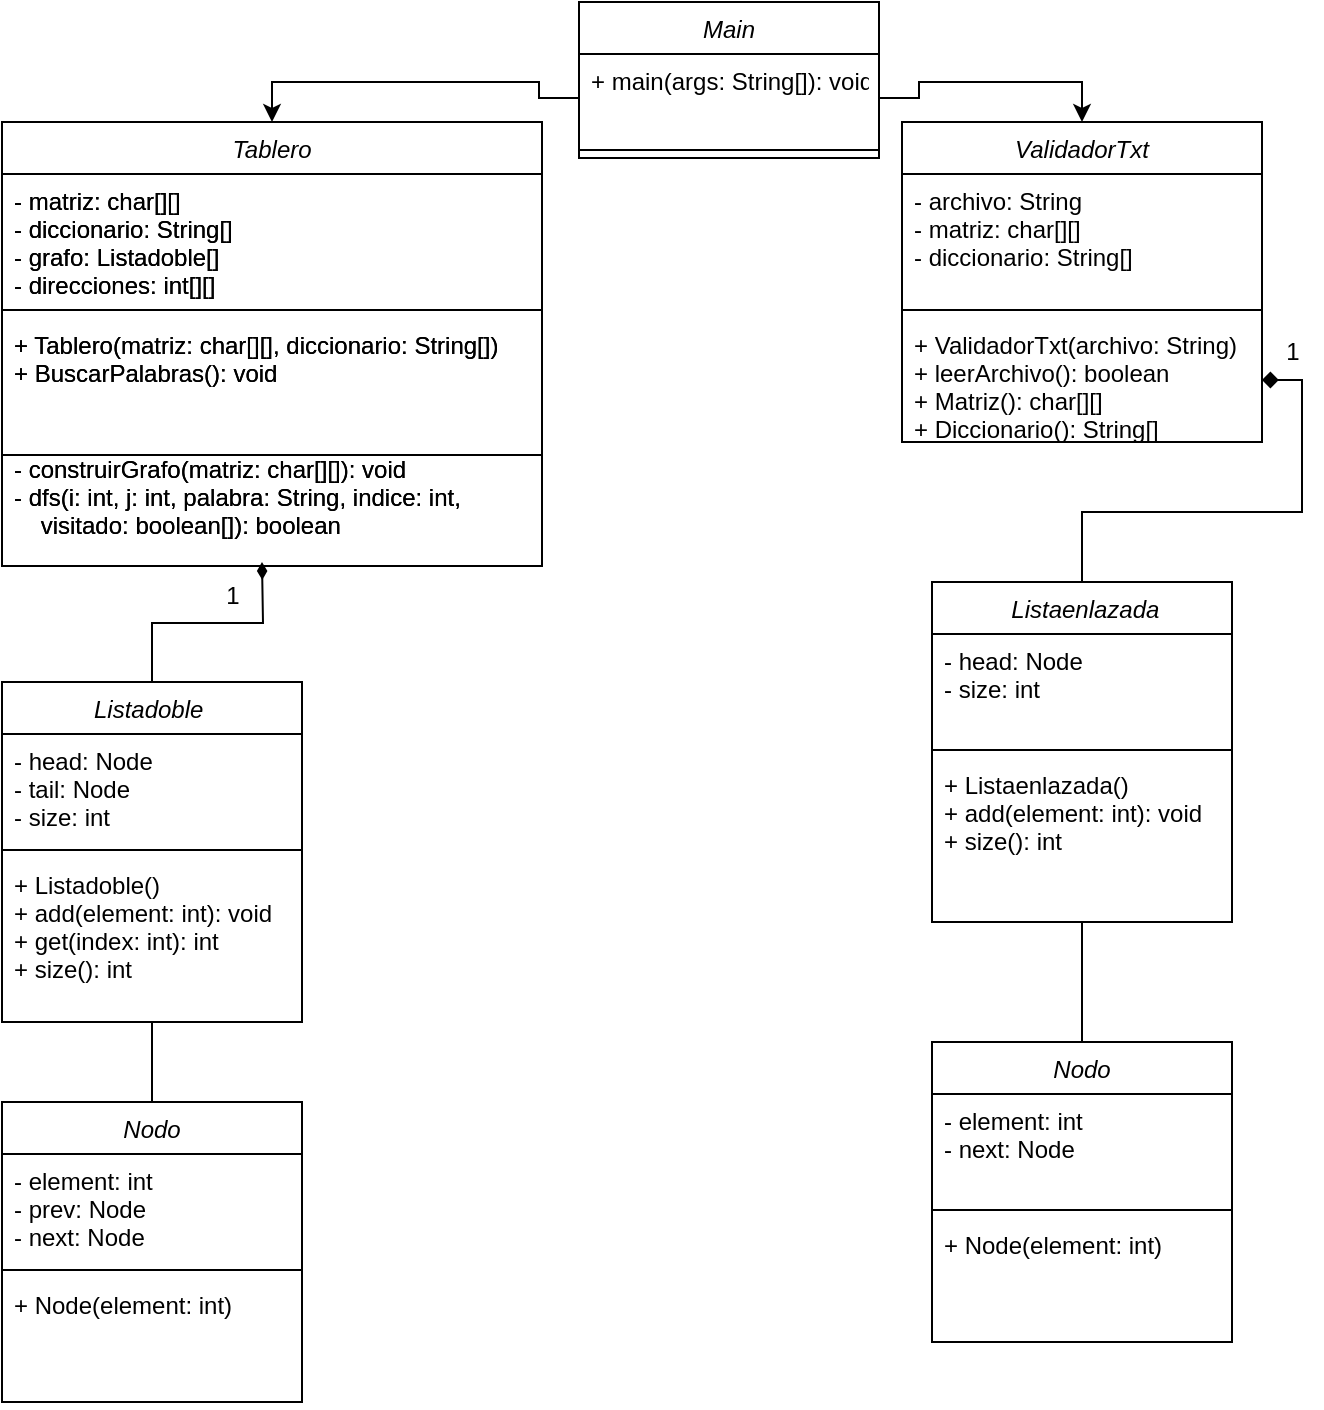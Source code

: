<mxfile version="24.5.2" type="google">
  <diagram id="C5RBs43oDa-KdzZeNtuy" name="Page-1">
    <mxGraphModel grid="1" page="1" gridSize="10" guides="1" tooltips="1" connect="1" arrows="1" fold="1" pageScale="1" pageWidth="827" pageHeight="1169" math="0" shadow="0">
      <root>
        <mxCell id="WIyWlLk6GJQsqaUBKTNV-0" />
        <mxCell id="WIyWlLk6GJQsqaUBKTNV-1" parent="WIyWlLk6GJQsqaUBKTNV-0" />
        <mxCell id="zkfFHV4jXpPFQw0GAbJ--0" value=" Tablero " style="swimlane;fontStyle=2;align=center;verticalAlign=top;childLayout=stackLayout;horizontal=1;startSize=26;horizontalStack=0;resizeParent=1;resizeLast=0;collapsible=1;marginBottom=0;rounded=0;shadow=0;strokeWidth=1;" vertex="1" parent="WIyWlLk6GJQsqaUBKTNV-1">
          <mxGeometry x="50" y="60" width="270" height="222" as="geometry">
            <mxRectangle x="220" y="120" width="160" height="26" as="alternateBounds" />
          </mxGeometry>
        </mxCell>
        <mxCell id="zkfFHV4jXpPFQw0GAbJ--1" value="- matriz: char[][]  &#xa;- diccionario: String[]&#xa;- grafo: Listadoble[]&#xa;- direcciones: int[][] " style="text;align=left;verticalAlign=top;spacingLeft=4;spacingRight=4;overflow=hidden;rotatable=0;points=[[0,0.5],[1,0.5]];portConstraint=eastwest;" vertex="1" parent="zkfFHV4jXpPFQw0GAbJ--0">
          <mxGeometry y="26" width="270" height="64" as="geometry" />
        </mxCell>
        <mxCell id="zkfFHV4jXpPFQw0GAbJ--4" value="" style="line;html=1;strokeWidth=1;align=left;verticalAlign=middle;spacingTop=-1;spacingLeft=3;spacingRight=3;rotatable=0;labelPosition=right;points=[];portConstraint=eastwest;" vertex="1" parent="zkfFHV4jXpPFQw0GAbJ--0">
          <mxGeometry y="90" width="270" height="8" as="geometry" />
        </mxCell>
        <mxCell id="zkfFHV4jXpPFQw0GAbJ--5" value="+ Tablero(matriz: char[][], diccionario: String[])&#xa;+ BuscarPalabras(): void" style="text;align=left;verticalAlign=top;spacingLeft=4;spacingRight=4;overflow=hidden;rotatable=0;points=[[0,0.5],[1,0.5]];portConstraint=eastwest;" vertex="1" parent="zkfFHV4jXpPFQw0GAbJ--0">
          <mxGeometry y="98" width="270" height="62" as="geometry" />
        </mxCell>
        <mxCell id="O1slfRfLPJRFlILJPxmr-5" value="- construirGrafo(matriz: char[][]): void&#xa;- dfs(i: int, j: int, palabra: String, indice: int, &#xa;    visitado: boolean[]): boolean " style="text;align=left;verticalAlign=top;spacingLeft=4;spacingRight=4;overflow=hidden;rotatable=0;points=[[0,0.5],[1,0.5]];portConstraint=eastwest;" vertex="1" parent="zkfFHV4jXpPFQw0GAbJ--0">
          <mxGeometry y="160" width="270" height="62" as="geometry" />
        </mxCell>
        <mxCell id="O1slfRfLPJRFlILJPxmr-1" value="" style="endArrow=none;html=1;rounded=0;exitX=0;exitY=0.75;exitDx=0;exitDy=0;entryX=1;entryY=0.75;entryDx=0;entryDy=0;" edge="1" parent="WIyWlLk6GJQsqaUBKTNV-1" source="zkfFHV4jXpPFQw0GAbJ--0" target="zkfFHV4jXpPFQw0GAbJ--0">
          <mxGeometry width="50" height="50" relative="1" as="geometry">
            <mxPoint x="390" y="250" as="sourcePoint" />
            <mxPoint x="440" y="200" as="targetPoint" />
            <Array as="points" />
          </mxGeometry>
        </mxCell>
        <mxCell id="O1slfRfLPJRFlILJPxmr-6" value=" Tablero " style="swimlane;fontStyle=2;align=center;verticalAlign=top;childLayout=stackLayout;horizontal=1;startSize=26;horizontalStack=0;resizeParent=1;resizeLast=0;collapsible=1;marginBottom=0;rounded=0;shadow=0;strokeWidth=1;" vertex="1" parent="WIyWlLk6GJQsqaUBKTNV-1">
          <mxGeometry x="50" y="60" width="270" height="222" as="geometry">
            <mxRectangle x="50" y="60" width="160" height="26" as="alternateBounds" />
          </mxGeometry>
        </mxCell>
        <mxCell id="O1slfRfLPJRFlILJPxmr-7" value="- matriz: char[][]  &#xa;- diccionario: String[]&#xa;- grafo: Listadoble[]&#xa;- direcciones: int[][] " style="text;align=left;verticalAlign=top;spacingLeft=4;spacingRight=4;overflow=hidden;rotatable=0;points=[[0,0.5],[1,0.5]];portConstraint=eastwest;" vertex="1" parent="O1slfRfLPJRFlILJPxmr-6">
          <mxGeometry y="26" width="270" height="64" as="geometry" />
        </mxCell>
        <mxCell id="O1slfRfLPJRFlILJPxmr-8" value="" style="line;html=1;strokeWidth=1;align=left;verticalAlign=middle;spacingTop=-1;spacingLeft=3;spacingRight=3;rotatable=0;labelPosition=right;points=[];portConstraint=eastwest;" vertex="1" parent="O1slfRfLPJRFlILJPxmr-6">
          <mxGeometry y="90" width="270" height="8" as="geometry" />
        </mxCell>
        <mxCell id="O1slfRfLPJRFlILJPxmr-9" value="+ Tablero(matriz: char[][], diccionario: String[])&#xa;+ BuscarPalabras(): void" style="text;align=left;verticalAlign=top;spacingLeft=4;spacingRight=4;overflow=hidden;rotatable=0;points=[[0,0.5],[1,0.5]];portConstraint=eastwest;" vertex="1" parent="O1slfRfLPJRFlILJPxmr-6">
          <mxGeometry y="98" width="270" height="62" as="geometry" />
        </mxCell>
        <mxCell id="O1slfRfLPJRFlILJPxmr-10" value="- construirGrafo(matriz: char[][]): void&#xa;- dfs(i: int, j: int, palabra: String, indice: int, &#xa;    visitado: boolean[]): boolean " style="text;align=left;verticalAlign=top;spacingLeft=4;spacingRight=4;overflow=hidden;rotatable=0;points=[[0,0.5],[1,0.5]];portConstraint=eastwest;" vertex="1" parent="O1slfRfLPJRFlILJPxmr-6">
          <mxGeometry y="160" width="270" height="52" as="geometry" />
        </mxCell>
        <mxCell id="O1slfRfLPJRFlILJPxmr-124" style="edgeStyle=orthogonalEdgeStyle;rounded=0;orthogonalLoop=1;jettySize=auto;html=1;exitX=0.5;exitY=1;exitDx=0;exitDy=0;entryX=0.5;entryY=0;entryDx=0;entryDy=0;endArrow=none;endFill=0;" edge="1" parent="WIyWlLk6GJQsqaUBKTNV-1" source="O1slfRfLPJRFlILJPxmr-11" target="O1slfRfLPJRFlILJPxmr-17">
          <mxGeometry relative="1" as="geometry" />
        </mxCell>
        <mxCell id="O1slfRfLPJRFlILJPxmr-138" style="edgeStyle=orthogonalEdgeStyle;rounded=0;orthogonalLoop=1;jettySize=auto;html=1;exitX=0.5;exitY=0;exitDx=0;exitDy=0;endArrow=diamondThin;endFill=1;" edge="1" parent="WIyWlLk6GJQsqaUBKTNV-1" source="O1slfRfLPJRFlILJPxmr-11">
          <mxGeometry relative="1" as="geometry">
            <mxPoint x="180.0" y="280" as="targetPoint" />
          </mxGeometry>
        </mxCell>
        <mxCell id="O1slfRfLPJRFlILJPxmr-11" value=" Listadoble  " style="swimlane;fontStyle=2;align=center;verticalAlign=top;childLayout=stackLayout;horizontal=1;startSize=26;horizontalStack=0;resizeParent=1;resizeLast=0;collapsible=1;marginBottom=0;rounded=0;shadow=0;strokeWidth=1;" vertex="1" parent="WIyWlLk6GJQsqaUBKTNV-1">
          <mxGeometry x="50" y="340" width="150" height="170" as="geometry">
            <mxRectangle x="220" y="120" width="160" height="26" as="alternateBounds" />
          </mxGeometry>
        </mxCell>
        <mxCell id="O1slfRfLPJRFlILJPxmr-12" value="- head: Node&#xa;- tail: Node&#xa;- size: int          " style="text;align=left;verticalAlign=top;spacingLeft=4;spacingRight=4;overflow=hidden;rotatable=0;points=[[0,0.5],[1,0.5]];portConstraint=eastwest;" vertex="1" parent="O1slfRfLPJRFlILJPxmr-11">
          <mxGeometry y="26" width="150" height="54" as="geometry" />
        </mxCell>
        <mxCell id="O1slfRfLPJRFlILJPxmr-13" value="" style="line;html=1;strokeWidth=1;align=left;verticalAlign=middle;spacingTop=-1;spacingLeft=3;spacingRight=3;rotatable=0;labelPosition=right;points=[];portConstraint=eastwest;" vertex="1" parent="O1slfRfLPJRFlILJPxmr-11">
          <mxGeometry y="80" width="150" height="8" as="geometry" />
        </mxCell>
        <mxCell id="O1slfRfLPJRFlILJPxmr-14" value="+ Listadoble()&#xa;+ add(element: int): void&#xa;+ get(index: int): int &#xa;+ size(): int   " style="text;align=left;verticalAlign=top;spacingLeft=4;spacingRight=4;overflow=hidden;rotatable=0;points=[[0,0.5],[1,0.5]];portConstraint=eastwest;" vertex="1" parent="O1slfRfLPJRFlILJPxmr-11">
          <mxGeometry y="88" width="150" height="62" as="geometry" />
        </mxCell>
        <mxCell id="O1slfRfLPJRFlILJPxmr-17" value="Nodo" style="swimlane;fontStyle=2;align=center;verticalAlign=top;childLayout=stackLayout;horizontal=1;startSize=26;horizontalStack=0;resizeParent=1;resizeLast=0;collapsible=1;marginBottom=0;rounded=0;shadow=0;strokeWidth=1;" vertex="1" parent="WIyWlLk6GJQsqaUBKTNV-1">
          <mxGeometry x="50" y="550" width="150" height="150" as="geometry">
            <mxRectangle x="220" y="120" width="160" height="26" as="alternateBounds" />
          </mxGeometry>
        </mxCell>
        <mxCell id="O1slfRfLPJRFlILJPxmr-18" value="- element: int&#xa;- prev: Node&#xa;- next: Node   " style="text;align=left;verticalAlign=top;spacingLeft=4;spacingRight=4;overflow=hidden;rotatable=0;points=[[0,0.5],[1,0.5]];portConstraint=eastwest;" vertex="1" parent="O1slfRfLPJRFlILJPxmr-17">
          <mxGeometry y="26" width="150" height="54" as="geometry" />
        </mxCell>
        <mxCell id="O1slfRfLPJRFlILJPxmr-19" value="" style="line;html=1;strokeWidth=1;align=left;verticalAlign=middle;spacingTop=-1;spacingLeft=3;spacingRight=3;rotatable=0;labelPosition=right;points=[];portConstraint=eastwest;" vertex="1" parent="O1slfRfLPJRFlILJPxmr-17">
          <mxGeometry y="80" width="150" height="8" as="geometry" />
        </mxCell>
        <mxCell id="O1slfRfLPJRFlILJPxmr-20" value="+ Node(element: int) " style="text;align=left;verticalAlign=top;spacingLeft=4;spacingRight=4;overflow=hidden;rotatable=0;points=[[0,0.5],[1,0.5]];portConstraint=eastwest;" vertex="1" parent="O1slfRfLPJRFlILJPxmr-17">
          <mxGeometry y="88" width="150" height="62" as="geometry" />
        </mxCell>
        <mxCell id="O1slfRfLPJRFlILJPxmr-123" value="1" style="text;html=1;align=center;verticalAlign=middle;resizable=0;points=[];autosize=1;strokeColor=none;fillColor=none;" vertex="1" parent="WIyWlLk6GJQsqaUBKTNV-1">
          <mxGeometry x="150" y="282" width="30" height="30" as="geometry" />
        </mxCell>
        <mxCell id="O1slfRfLPJRFlILJPxmr-125" value="ValidadorTxt" style="swimlane;fontStyle=2;align=center;verticalAlign=top;childLayout=stackLayout;horizontal=1;startSize=26;horizontalStack=0;resizeParent=1;resizeLast=0;collapsible=1;marginBottom=0;rounded=0;shadow=0;strokeWidth=1;" vertex="1" parent="WIyWlLk6GJQsqaUBKTNV-1">
          <mxGeometry x="500" y="60" width="180" height="160" as="geometry">
            <mxRectangle x="50" y="60" width="160" height="26" as="alternateBounds" />
          </mxGeometry>
        </mxCell>
        <mxCell id="O1slfRfLPJRFlILJPxmr-126" value="- archivo: String&#xa;- matriz: char[][]&#xa;- diccionario: String[]" style="text;align=left;verticalAlign=top;spacingLeft=4;spacingRight=4;overflow=hidden;rotatable=0;points=[[0,0.5],[1,0.5]];portConstraint=eastwest;" vertex="1" parent="O1slfRfLPJRFlILJPxmr-125">
          <mxGeometry y="26" width="180" height="64" as="geometry" />
        </mxCell>
        <mxCell id="O1slfRfLPJRFlILJPxmr-127" value="" style="line;html=1;strokeWidth=1;align=left;verticalAlign=middle;spacingTop=-1;spacingLeft=3;spacingRight=3;rotatable=0;labelPosition=right;points=[];portConstraint=eastwest;" vertex="1" parent="O1slfRfLPJRFlILJPxmr-125">
          <mxGeometry y="90" width="180" height="8" as="geometry" />
        </mxCell>
        <mxCell id="O1slfRfLPJRFlILJPxmr-128" value="+ ValidadorTxt(archivo: String)&#xa;+ leerArchivo(): boolean&#xa;+ Matriz(): char[][]&#xa;+ Diccionario(): String[] " style="text;align=left;verticalAlign=top;spacingLeft=4;spacingRight=4;overflow=hidden;rotatable=0;points=[[0,0.5],[1,0.5]];portConstraint=eastwest;" vertex="1" parent="O1slfRfLPJRFlILJPxmr-125">
          <mxGeometry y="98" width="180" height="62" as="geometry" />
        </mxCell>
        <mxCell id="O1slfRfLPJRFlILJPxmr-139" style="edgeStyle=orthogonalEdgeStyle;rounded=0;orthogonalLoop=1;jettySize=auto;html=1;exitX=0.5;exitY=1;exitDx=0;exitDy=0;entryX=0.5;entryY=0;entryDx=0;entryDy=0;endArrow=none;endFill=0;" edge="1" parent="WIyWlLk6GJQsqaUBKTNV-1" source="O1slfRfLPJRFlILJPxmr-130" target="O1slfRfLPJRFlILJPxmr-134">
          <mxGeometry relative="1" as="geometry" />
        </mxCell>
        <mxCell id="O1slfRfLPJRFlILJPxmr-140" style="edgeStyle=orthogonalEdgeStyle;rounded=0;orthogonalLoop=1;jettySize=auto;html=1;exitX=0.5;exitY=0;exitDx=0;exitDy=0;endArrow=diamond;endFill=1;" edge="1" parent="WIyWlLk6GJQsqaUBKTNV-1" source="O1slfRfLPJRFlILJPxmr-130" target="O1slfRfLPJRFlILJPxmr-128">
          <mxGeometry relative="1" as="geometry" />
        </mxCell>
        <mxCell id="O1slfRfLPJRFlILJPxmr-130" value=" Listaenlazada" style="swimlane;fontStyle=2;align=center;verticalAlign=top;childLayout=stackLayout;horizontal=1;startSize=26;horizontalStack=0;resizeParent=1;resizeLast=0;collapsible=1;marginBottom=0;rounded=0;shadow=0;strokeWidth=1;" vertex="1" parent="WIyWlLk6GJQsqaUBKTNV-1">
          <mxGeometry x="515" y="290" width="150" height="170" as="geometry">
            <mxRectangle x="220" y="120" width="160" height="26" as="alternateBounds" />
          </mxGeometry>
        </mxCell>
        <mxCell id="O1slfRfLPJRFlILJPxmr-131" value="- head: Node&#xa;- size: int          " style="text;align=left;verticalAlign=top;spacingLeft=4;spacingRight=4;overflow=hidden;rotatable=0;points=[[0,0.5],[1,0.5]];portConstraint=eastwest;" vertex="1" parent="O1slfRfLPJRFlILJPxmr-130">
          <mxGeometry y="26" width="150" height="54" as="geometry" />
        </mxCell>
        <mxCell id="O1slfRfLPJRFlILJPxmr-132" value="" style="line;html=1;strokeWidth=1;align=left;verticalAlign=middle;spacingTop=-1;spacingLeft=3;spacingRight=3;rotatable=0;labelPosition=right;points=[];portConstraint=eastwest;" vertex="1" parent="O1slfRfLPJRFlILJPxmr-130">
          <mxGeometry y="80" width="150" height="8" as="geometry" />
        </mxCell>
        <mxCell id="O1slfRfLPJRFlILJPxmr-133" value="+ Listaenlazada()&#xa;+ add(element: int): void &#xa;+ size(): int   " style="text;align=left;verticalAlign=top;spacingLeft=4;spacingRight=4;overflow=hidden;rotatable=0;points=[[0,0.5],[1,0.5]];portConstraint=eastwest;" vertex="1" parent="O1slfRfLPJRFlILJPxmr-130">
          <mxGeometry y="88" width="150" height="62" as="geometry" />
        </mxCell>
        <mxCell id="O1slfRfLPJRFlILJPxmr-134" value="Nodo" style="swimlane;fontStyle=2;align=center;verticalAlign=top;childLayout=stackLayout;horizontal=1;startSize=26;horizontalStack=0;resizeParent=1;resizeLast=0;collapsible=1;marginBottom=0;rounded=0;shadow=0;strokeWidth=1;" vertex="1" parent="WIyWlLk6GJQsqaUBKTNV-1">
          <mxGeometry x="515" y="520" width="150" height="150" as="geometry">
            <mxRectangle x="220" y="120" width="160" height="26" as="alternateBounds" />
          </mxGeometry>
        </mxCell>
        <mxCell id="O1slfRfLPJRFlILJPxmr-135" value="- element: int&#xa;- next: Node   " style="text;align=left;verticalAlign=top;spacingLeft=4;spacingRight=4;overflow=hidden;rotatable=0;points=[[0,0.5],[1,0.5]];portConstraint=eastwest;" vertex="1" parent="O1slfRfLPJRFlILJPxmr-134">
          <mxGeometry y="26" width="150" height="54" as="geometry" />
        </mxCell>
        <mxCell id="O1slfRfLPJRFlILJPxmr-136" value="" style="line;html=1;strokeWidth=1;align=left;verticalAlign=middle;spacingTop=-1;spacingLeft=3;spacingRight=3;rotatable=0;labelPosition=right;points=[];portConstraint=eastwest;" vertex="1" parent="O1slfRfLPJRFlILJPxmr-134">
          <mxGeometry y="80" width="150" height="8" as="geometry" />
        </mxCell>
        <mxCell id="O1slfRfLPJRFlILJPxmr-137" value="+ Node(element: int) " style="text;align=left;verticalAlign=top;spacingLeft=4;spacingRight=4;overflow=hidden;rotatable=0;points=[[0,0.5],[1,0.5]];portConstraint=eastwest;" vertex="1" parent="O1slfRfLPJRFlILJPxmr-134">
          <mxGeometry y="88" width="150" height="62" as="geometry" />
        </mxCell>
        <mxCell id="O1slfRfLPJRFlILJPxmr-141" value="1" style="text;html=1;align=center;verticalAlign=middle;resizable=0;points=[];autosize=1;strokeColor=none;fillColor=none;" vertex="1" parent="WIyWlLk6GJQsqaUBKTNV-1">
          <mxGeometry x="680" y="160" width="30" height="30" as="geometry" />
        </mxCell>
        <mxCell id="O1slfRfLPJRFlILJPxmr-142" value="Main" style="swimlane;fontStyle=2;align=center;verticalAlign=top;childLayout=stackLayout;horizontal=1;startSize=26;horizontalStack=0;resizeParent=1;resizeLast=0;collapsible=1;marginBottom=0;rounded=0;shadow=0;strokeWidth=1;" vertex="1" parent="WIyWlLk6GJQsqaUBKTNV-1">
          <mxGeometry x="338.5" width="150" height="78" as="geometry">
            <mxRectangle x="220" y="120" width="160" height="26" as="alternateBounds" />
          </mxGeometry>
        </mxCell>
        <mxCell id="O1slfRfLPJRFlILJPxmr-143" value="+ main(args: String[]): void" style="text;align=left;verticalAlign=top;spacingLeft=4;spacingRight=4;overflow=hidden;rotatable=0;points=[[0,0.5],[1,0.5]];portConstraint=eastwest;" vertex="1" parent="O1slfRfLPJRFlILJPxmr-142">
          <mxGeometry y="26" width="150" height="44" as="geometry" />
        </mxCell>
        <mxCell id="O1slfRfLPJRFlILJPxmr-144" value="" style="line;html=1;strokeWidth=1;align=left;verticalAlign=middle;spacingTop=-1;spacingLeft=3;spacingRight=3;rotatable=0;labelPosition=right;points=[];portConstraint=eastwest;" vertex="1" parent="O1slfRfLPJRFlILJPxmr-142">
          <mxGeometry y="70" width="150" height="8" as="geometry" />
        </mxCell>
        <mxCell id="O1slfRfLPJRFlILJPxmr-146" style="edgeStyle=orthogonalEdgeStyle;rounded=0;orthogonalLoop=1;jettySize=auto;html=1;exitX=1;exitY=0.5;exitDx=0;exitDy=0;entryX=0.5;entryY=0;entryDx=0;entryDy=0;" edge="1" parent="WIyWlLk6GJQsqaUBKTNV-1" source="O1slfRfLPJRFlILJPxmr-143" target="O1slfRfLPJRFlILJPxmr-125">
          <mxGeometry relative="1" as="geometry" />
        </mxCell>
        <mxCell id="O1slfRfLPJRFlILJPxmr-147" style="edgeStyle=orthogonalEdgeStyle;rounded=0;orthogonalLoop=1;jettySize=auto;html=1;exitX=0;exitY=0.5;exitDx=0;exitDy=0;entryX=0.5;entryY=0;entryDx=0;entryDy=0;" edge="1" parent="WIyWlLk6GJQsqaUBKTNV-1" source="O1slfRfLPJRFlILJPxmr-143" target="O1slfRfLPJRFlILJPxmr-6">
          <mxGeometry relative="1" as="geometry" />
        </mxCell>
      </root>
    </mxGraphModel>
  </diagram>
</mxfile>

